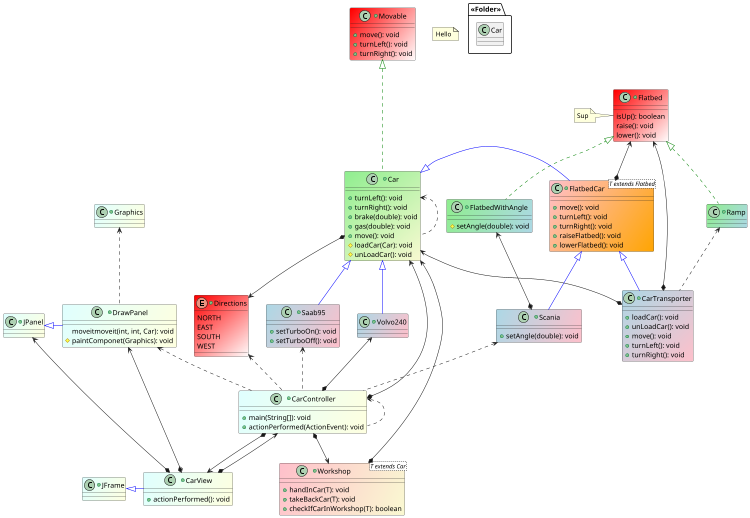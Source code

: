 @startuml
'https://plantuml.com/class-diagram

abstract class FlatbedCar
abstract class Workshop
interface Movable
interface Flatbed

note "Hello" as N1

+class Graphics #lightcyan/lightyellow {
}
Graphics <.. DrawPanel

+class JPanel #lightcyan/lightyellow {
}
JPanel <|-[#blue] DrawPanel
JPanel <--* CarView

+class JFrame #lightcyan/lightyellow {
}
JFrame <|-[#blue] CarView

+class Movable #red/white{
{method} + move(): void
{method} + turnLeft(): void
{method} + turnRight(): void

}
Movable <|.[#green].. Car

+class Flatbed #red/white
{
{method} isUp(): boolean
{method} raise(): void
{method} lower(): void
}
note left: Sup

Flatbed <|.[#green]. Ramp
Flatbed <|.[#green]. FlatbedWithAngle
Flatbed <--* FlatbedCar
Flatbed <--* CarTransporter

+class Car #LightGreen/LightGoldenRodYellow
{
{method} +turnLeft(): void
{method} +turnRight(): void
{method} +brake(double): void
{method} +gas(double): void
{method} +move(): void
{method} #loadCar(Car): void
{method} #unLoadCar(): void
}
Car *--> Directions
Car <--* CarController
Car <--* CarTransporter
Car <--* Workshop
Car <.. Car

Car <|-[#blue] FlatbedCar
Car <|-[#blue]- Saab95
Car <|-[#blue]- Volvo240





+class Saab95 #lightblue/pink{
{method} +setTurboOn(): void
{method} +setTurboOff(): void
}
Saab95 <.. CarController

+class Volvo240 #lightblue/pink{
}
Volvo240 <--* CarController

+class Scania #lightblue/pink{
{method} +setAngle(double): void

}
Scania <.. CarController

+class CarTransporter #lightblue/pink{
{method} +loadCar(): void
{method} +unLoadCar(): void
{method} +move(): void
{method} +turnLeft(): void
{method} +turnRight(): void
}

+class Ramp #lightgreen/lightblue{
}
Ramp <.. CarTransporter


+class FlatbedWithAngle #lightgreen/lightblue{
{method} #setAngle(double): void
}
FlatbedWithAngle <--*Scania

+class DrawPanel #lightcyan/lightyellow {
{method} moveitmoveit(int, int, Car): void
{method} #paintComponet(Graphics): void
}
DrawPanel <--* CarView
DrawPanel <.. CarController


+class CarView #lightcyan/lightyellow {
{method} +actionPerformed(): void
}


+class CarController #lightcyan/lightyellow {
{method} + main(String[]): void
{method} + actionPerformed(ActionEvent): void
}
CarController *--> Workshop
CarController *--> CarView
CarController <--* CarView
CarController <.. CarController

scale 750 width
package  <<Folder>>{
class Car
}

+class Workshop<T extends Car> #pink/LightGoldenRodYellow
{
{method} +handInCar(T): void
{method} +takeBackCar(T): void
{method} +checkIfCarInWorkshop(T): boolean
}


+class FlatbedCar<T extends Flatbed> #pink/orange
{
{method} + move(): void
{method} + turnLeft(): void
{method} + turnRight(): void
{method} + raiseFlatbed(): void
{method} + lowerFlatbed(): void
}
FlatbedCar <|-[#blue]- Scania
FlatbedCar <|-[#blue]- CarTransporter



+enum Directions #red/white {
NORTH
EAST
SOUTH
WEST
}
Directions <.. CarController

@enduml